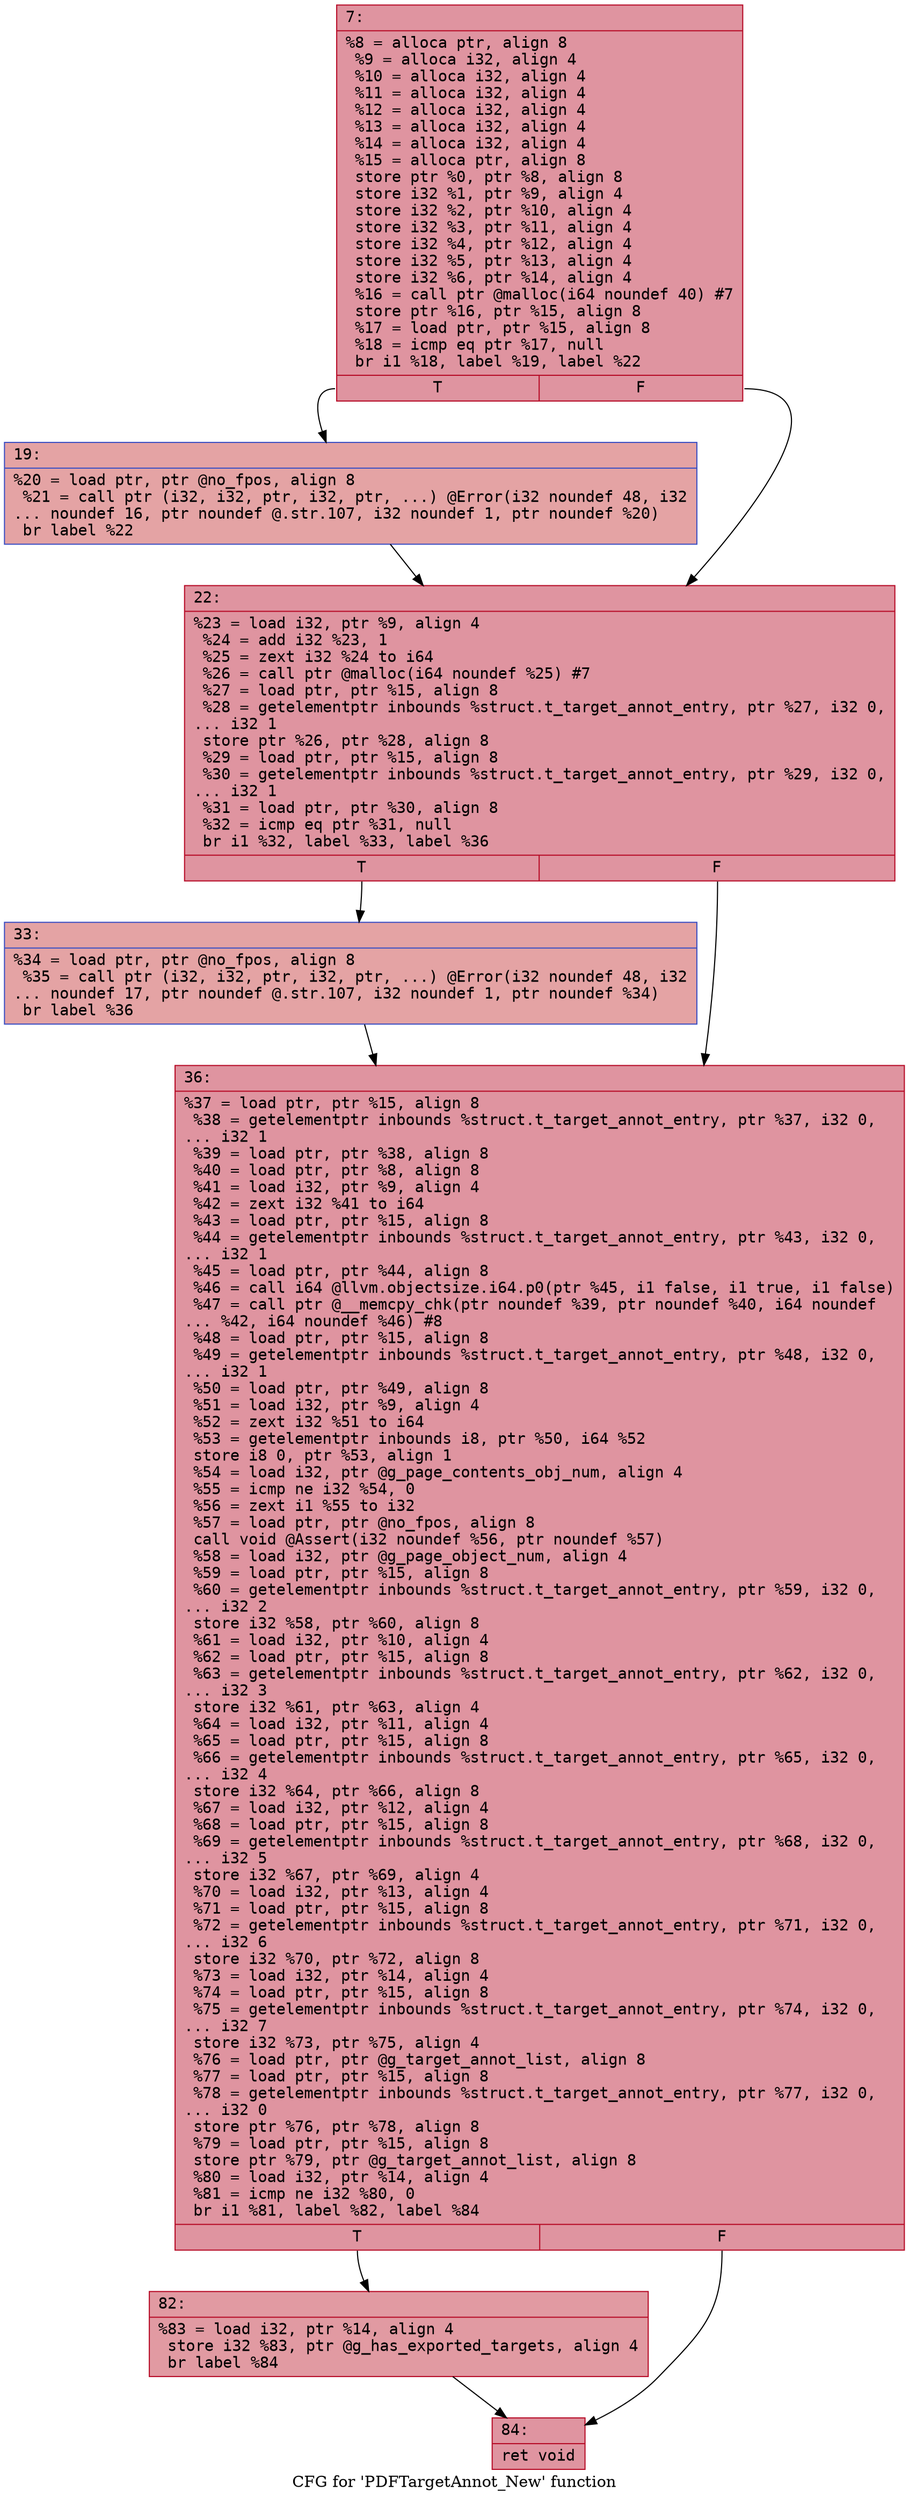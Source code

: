 digraph "CFG for 'PDFTargetAnnot_New' function" {
	label="CFG for 'PDFTargetAnnot_New' function";

	Node0x600000531d60 [shape=record,color="#b70d28ff", style=filled, fillcolor="#b70d2870" fontname="Courier",label="{7:\l|  %8 = alloca ptr, align 8\l  %9 = alloca i32, align 4\l  %10 = alloca i32, align 4\l  %11 = alloca i32, align 4\l  %12 = alloca i32, align 4\l  %13 = alloca i32, align 4\l  %14 = alloca i32, align 4\l  %15 = alloca ptr, align 8\l  store ptr %0, ptr %8, align 8\l  store i32 %1, ptr %9, align 4\l  store i32 %2, ptr %10, align 4\l  store i32 %3, ptr %11, align 4\l  store i32 %4, ptr %12, align 4\l  store i32 %5, ptr %13, align 4\l  store i32 %6, ptr %14, align 4\l  %16 = call ptr @malloc(i64 noundef 40) #7\l  store ptr %16, ptr %15, align 8\l  %17 = load ptr, ptr %15, align 8\l  %18 = icmp eq ptr %17, null\l  br i1 %18, label %19, label %22\l|{<s0>T|<s1>F}}"];
	Node0x600000531d60:s0 -> Node0x600000531db0[tooltip="7 -> 19\nProbability 37.50%" ];
	Node0x600000531d60:s1 -> Node0x600000531e00[tooltip="7 -> 22\nProbability 62.50%" ];
	Node0x600000531db0 [shape=record,color="#3d50c3ff", style=filled, fillcolor="#c32e3170" fontname="Courier",label="{19:\l|  %20 = load ptr, ptr @no_fpos, align 8\l  %21 = call ptr (i32, i32, ptr, i32, ptr, ...) @Error(i32 noundef 48, i32\l... noundef 16, ptr noundef @.str.107, i32 noundef 1, ptr noundef %20)\l  br label %22\l}"];
	Node0x600000531db0 -> Node0x600000531e00[tooltip="19 -> 22\nProbability 100.00%" ];
	Node0x600000531e00 [shape=record,color="#b70d28ff", style=filled, fillcolor="#b70d2870" fontname="Courier",label="{22:\l|  %23 = load i32, ptr %9, align 4\l  %24 = add i32 %23, 1\l  %25 = zext i32 %24 to i64\l  %26 = call ptr @malloc(i64 noundef %25) #7\l  %27 = load ptr, ptr %15, align 8\l  %28 = getelementptr inbounds %struct.t_target_annot_entry, ptr %27, i32 0,\l... i32 1\l  store ptr %26, ptr %28, align 8\l  %29 = load ptr, ptr %15, align 8\l  %30 = getelementptr inbounds %struct.t_target_annot_entry, ptr %29, i32 0,\l... i32 1\l  %31 = load ptr, ptr %30, align 8\l  %32 = icmp eq ptr %31, null\l  br i1 %32, label %33, label %36\l|{<s0>T|<s1>F}}"];
	Node0x600000531e00:s0 -> Node0x600000531e50[tooltip="22 -> 33\nProbability 37.50%" ];
	Node0x600000531e00:s1 -> Node0x600000531ea0[tooltip="22 -> 36\nProbability 62.50%" ];
	Node0x600000531e50 [shape=record,color="#3d50c3ff", style=filled, fillcolor="#c32e3170" fontname="Courier",label="{33:\l|  %34 = load ptr, ptr @no_fpos, align 8\l  %35 = call ptr (i32, i32, ptr, i32, ptr, ...) @Error(i32 noundef 48, i32\l... noundef 17, ptr noundef @.str.107, i32 noundef 1, ptr noundef %34)\l  br label %36\l}"];
	Node0x600000531e50 -> Node0x600000531ea0[tooltip="33 -> 36\nProbability 100.00%" ];
	Node0x600000531ea0 [shape=record,color="#b70d28ff", style=filled, fillcolor="#b70d2870" fontname="Courier",label="{36:\l|  %37 = load ptr, ptr %15, align 8\l  %38 = getelementptr inbounds %struct.t_target_annot_entry, ptr %37, i32 0,\l... i32 1\l  %39 = load ptr, ptr %38, align 8\l  %40 = load ptr, ptr %8, align 8\l  %41 = load i32, ptr %9, align 4\l  %42 = zext i32 %41 to i64\l  %43 = load ptr, ptr %15, align 8\l  %44 = getelementptr inbounds %struct.t_target_annot_entry, ptr %43, i32 0,\l... i32 1\l  %45 = load ptr, ptr %44, align 8\l  %46 = call i64 @llvm.objectsize.i64.p0(ptr %45, i1 false, i1 true, i1 false)\l  %47 = call ptr @__memcpy_chk(ptr noundef %39, ptr noundef %40, i64 noundef\l... %42, i64 noundef %46) #8\l  %48 = load ptr, ptr %15, align 8\l  %49 = getelementptr inbounds %struct.t_target_annot_entry, ptr %48, i32 0,\l... i32 1\l  %50 = load ptr, ptr %49, align 8\l  %51 = load i32, ptr %9, align 4\l  %52 = zext i32 %51 to i64\l  %53 = getelementptr inbounds i8, ptr %50, i64 %52\l  store i8 0, ptr %53, align 1\l  %54 = load i32, ptr @g_page_contents_obj_num, align 4\l  %55 = icmp ne i32 %54, 0\l  %56 = zext i1 %55 to i32\l  %57 = load ptr, ptr @no_fpos, align 8\l  call void @Assert(i32 noundef %56, ptr noundef %57)\l  %58 = load i32, ptr @g_page_object_num, align 4\l  %59 = load ptr, ptr %15, align 8\l  %60 = getelementptr inbounds %struct.t_target_annot_entry, ptr %59, i32 0,\l... i32 2\l  store i32 %58, ptr %60, align 8\l  %61 = load i32, ptr %10, align 4\l  %62 = load ptr, ptr %15, align 8\l  %63 = getelementptr inbounds %struct.t_target_annot_entry, ptr %62, i32 0,\l... i32 3\l  store i32 %61, ptr %63, align 4\l  %64 = load i32, ptr %11, align 4\l  %65 = load ptr, ptr %15, align 8\l  %66 = getelementptr inbounds %struct.t_target_annot_entry, ptr %65, i32 0,\l... i32 4\l  store i32 %64, ptr %66, align 8\l  %67 = load i32, ptr %12, align 4\l  %68 = load ptr, ptr %15, align 8\l  %69 = getelementptr inbounds %struct.t_target_annot_entry, ptr %68, i32 0,\l... i32 5\l  store i32 %67, ptr %69, align 4\l  %70 = load i32, ptr %13, align 4\l  %71 = load ptr, ptr %15, align 8\l  %72 = getelementptr inbounds %struct.t_target_annot_entry, ptr %71, i32 0,\l... i32 6\l  store i32 %70, ptr %72, align 8\l  %73 = load i32, ptr %14, align 4\l  %74 = load ptr, ptr %15, align 8\l  %75 = getelementptr inbounds %struct.t_target_annot_entry, ptr %74, i32 0,\l... i32 7\l  store i32 %73, ptr %75, align 4\l  %76 = load ptr, ptr @g_target_annot_list, align 8\l  %77 = load ptr, ptr %15, align 8\l  %78 = getelementptr inbounds %struct.t_target_annot_entry, ptr %77, i32 0,\l... i32 0\l  store ptr %76, ptr %78, align 8\l  %79 = load ptr, ptr %15, align 8\l  store ptr %79, ptr @g_target_annot_list, align 8\l  %80 = load i32, ptr %14, align 4\l  %81 = icmp ne i32 %80, 0\l  br i1 %81, label %82, label %84\l|{<s0>T|<s1>F}}"];
	Node0x600000531ea0:s0 -> Node0x600000531ef0[tooltip="36 -> 82\nProbability 62.50%" ];
	Node0x600000531ea0:s1 -> Node0x600000531f40[tooltip="36 -> 84\nProbability 37.50%" ];
	Node0x600000531ef0 [shape=record,color="#b70d28ff", style=filled, fillcolor="#bb1b2c70" fontname="Courier",label="{82:\l|  %83 = load i32, ptr %14, align 4\l  store i32 %83, ptr @g_has_exported_targets, align 4\l  br label %84\l}"];
	Node0x600000531ef0 -> Node0x600000531f40[tooltip="82 -> 84\nProbability 100.00%" ];
	Node0x600000531f40 [shape=record,color="#b70d28ff", style=filled, fillcolor="#b70d2870" fontname="Courier",label="{84:\l|  ret void\l}"];
}
